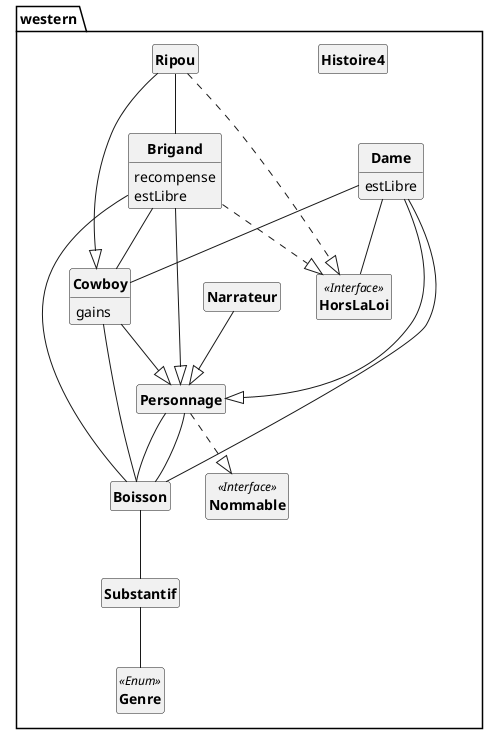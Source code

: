 @startuml
'https://plantuml.com/class-diagram
skinparam style strictuml
skinparam classAttributeIconSize 0
skinparam classFontStyle Bold

hide empty members

package western{
class Boisson{
}
class Brigand{
	recompense
	estLibre
}
class Cowboy{
	gains
}
class Dame{
	estLibre
}
class Genre <<Enum>>{
}
class Histoire4{
}
class HorsLaLoi <<Interface>>{
}
class Narrateur{
}
class Nommable <<Interface>>{
}
class Personnage{
}
class Ripou{
}
class Substantif{
}

Boisson -- Substantif
Brigand -- Cowboy
Brigand -- Boisson
Brigand --|> Personnage
Brigand ..|> HorsLaLoi
Cowboy -- Boisson
Cowboy --|> Personnage
Dame -- Cowboy
Dame -- HorsLaLoi
Dame -- Boisson
Dame --|> Personnage
Narrateur --|> Personnage
Personnage -- Boisson
Personnage -- Boisson
Personnage ..|> Nommable
Ripou -- Brigand
Ripou --|> Cowboy
Ripou ..|> HorsLaLoi
Substantif -- Genre
}
@enduml
